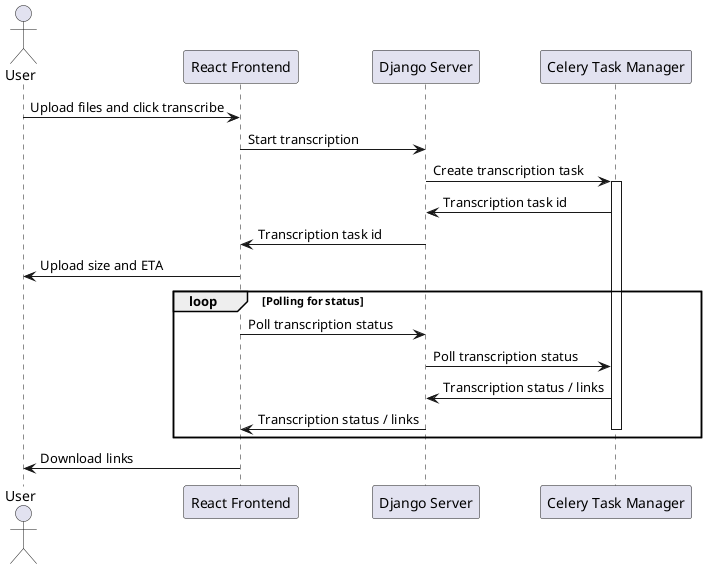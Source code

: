 @startuml
actor User
participant "React Frontend" as RF
participant "Django Server" as DS
participant "Celery Task Manager" as C

User -> RF: Upload files and click transcribe
RF -> DS: Start transcription
DS -> C: Create transcription task
activate C
C -> DS: Transcription task id
DS -> RF: Transcription task id
RF -> User: Upload size and ETA

loop Polling for status
    RF -> DS: Poll transcription status
    DS -> C: Poll transcription status
    C -> DS: Transcription status / links
    DS -> RF: Transcription status / links
    deactivate C
end

RF -> User: Download links

@enduml